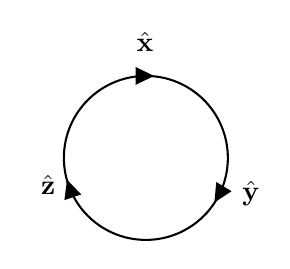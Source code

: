 

\tikzset{every picture/.style={line width=0.75pt}} %set default line width to 0.75pt        

\begin{tikzpicture}[x=0.75pt,y=0.75pt,yscale=-1,xscale=1]
%uncomment if require: \path (0,119); %set diagram left start at 0, and has height of 119

%Shape: Circle [id:dp2526192296385208] 
\draw   (25.5,65.65) .. controls (25.5,43.83) and (43.18,26.15) .. (65,26.15) .. controls (86.82,26.15) and (104.5,43.83) .. (104.5,65.65) .. controls (104.5,87.47) and (86.82,105.15) .. (65,105.15) .. controls (43.18,105.15) and (25.5,87.47) .. (25.5,65.65) -- cycle ;
%Straight Lines [id:da7430834097136377] 
\draw    (29,82.14) -- (27.95,78.99) ;
\draw [shift={(27,76.14)}, rotate = 71.57] [fill={rgb, 255:red, 0; green, 0; blue, 0 }  ][line width=0.08]  [draw opacity=0] (8.93,-4.29) -- (0,0) -- (8.93,4.29) -- cycle    ;

%Straight Lines [id:da023518846137208116] 
\draw    (67,26.15) ;
\draw [shift={(69,26.15)}, rotate = 180] [fill={rgb, 255:red, 0; green, 0; blue, 0 }  ][line width=0.08]  [draw opacity=0] (8.93,-4.29) -- (0,0) -- (8.93,4.29) -- cycle    ;
%Straight Lines [id:da6360783051346428] 
\draw    (101,82.15) -- (99.54,84.57) ;
\draw [shift={(98,87.14)}, rotate = 300.99] [fill={rgb, 255:red, 0; green, 0; blue, 0 }  ][line width=0.08]  [draw opacity=0] (8.93,-4.29) -- (0,0) -- (8.93,4.29) -- cycle    ;


% Text Node
\draw (13,72.4) node [anchor=north west][inner sep=0.75pt]    {$\hat{\mathbf{z}}$};
% Text Node
\draw (110,75.4) node [anchor=north west][inner sep=0.75pt]    {$\hat{\mathbf{y}}$};
% Text Node
\draw (59,3.4) node [anchor=north west][inner sep=0.75pt]    {$\hat{\mathbf{x}}$};


\end{tikzpicture}
